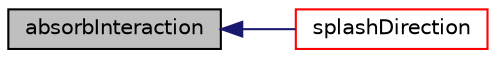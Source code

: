 digraph "absorbInteraction"
{
  bgcolor="transparent";
  edge [fontname="Helvetica",fontsize="10",labelfontname="Helvetica",labelfontsize="10"];
  node [fontname="Helvetica",fontsize="10",shape=record];
  rankdir="LR";
  Node787 [label="absorbInteraction",height=0.2,width=0.4,color="black", fillcolor="grey75", style="filled", fontcolor="black"];
  Node787 -> Node788 [dir="back",color="midnightblue",fontsize="10",style="solid",fontname="Helvetica"];
  Node788 [label="splashDirection",height=0.2,width=0.4,color="red",URL="$a25505.html#a7d086162ff18dda5c86d59ec854cf55e",tooltip="Return splashed parcel direction. "];
}
